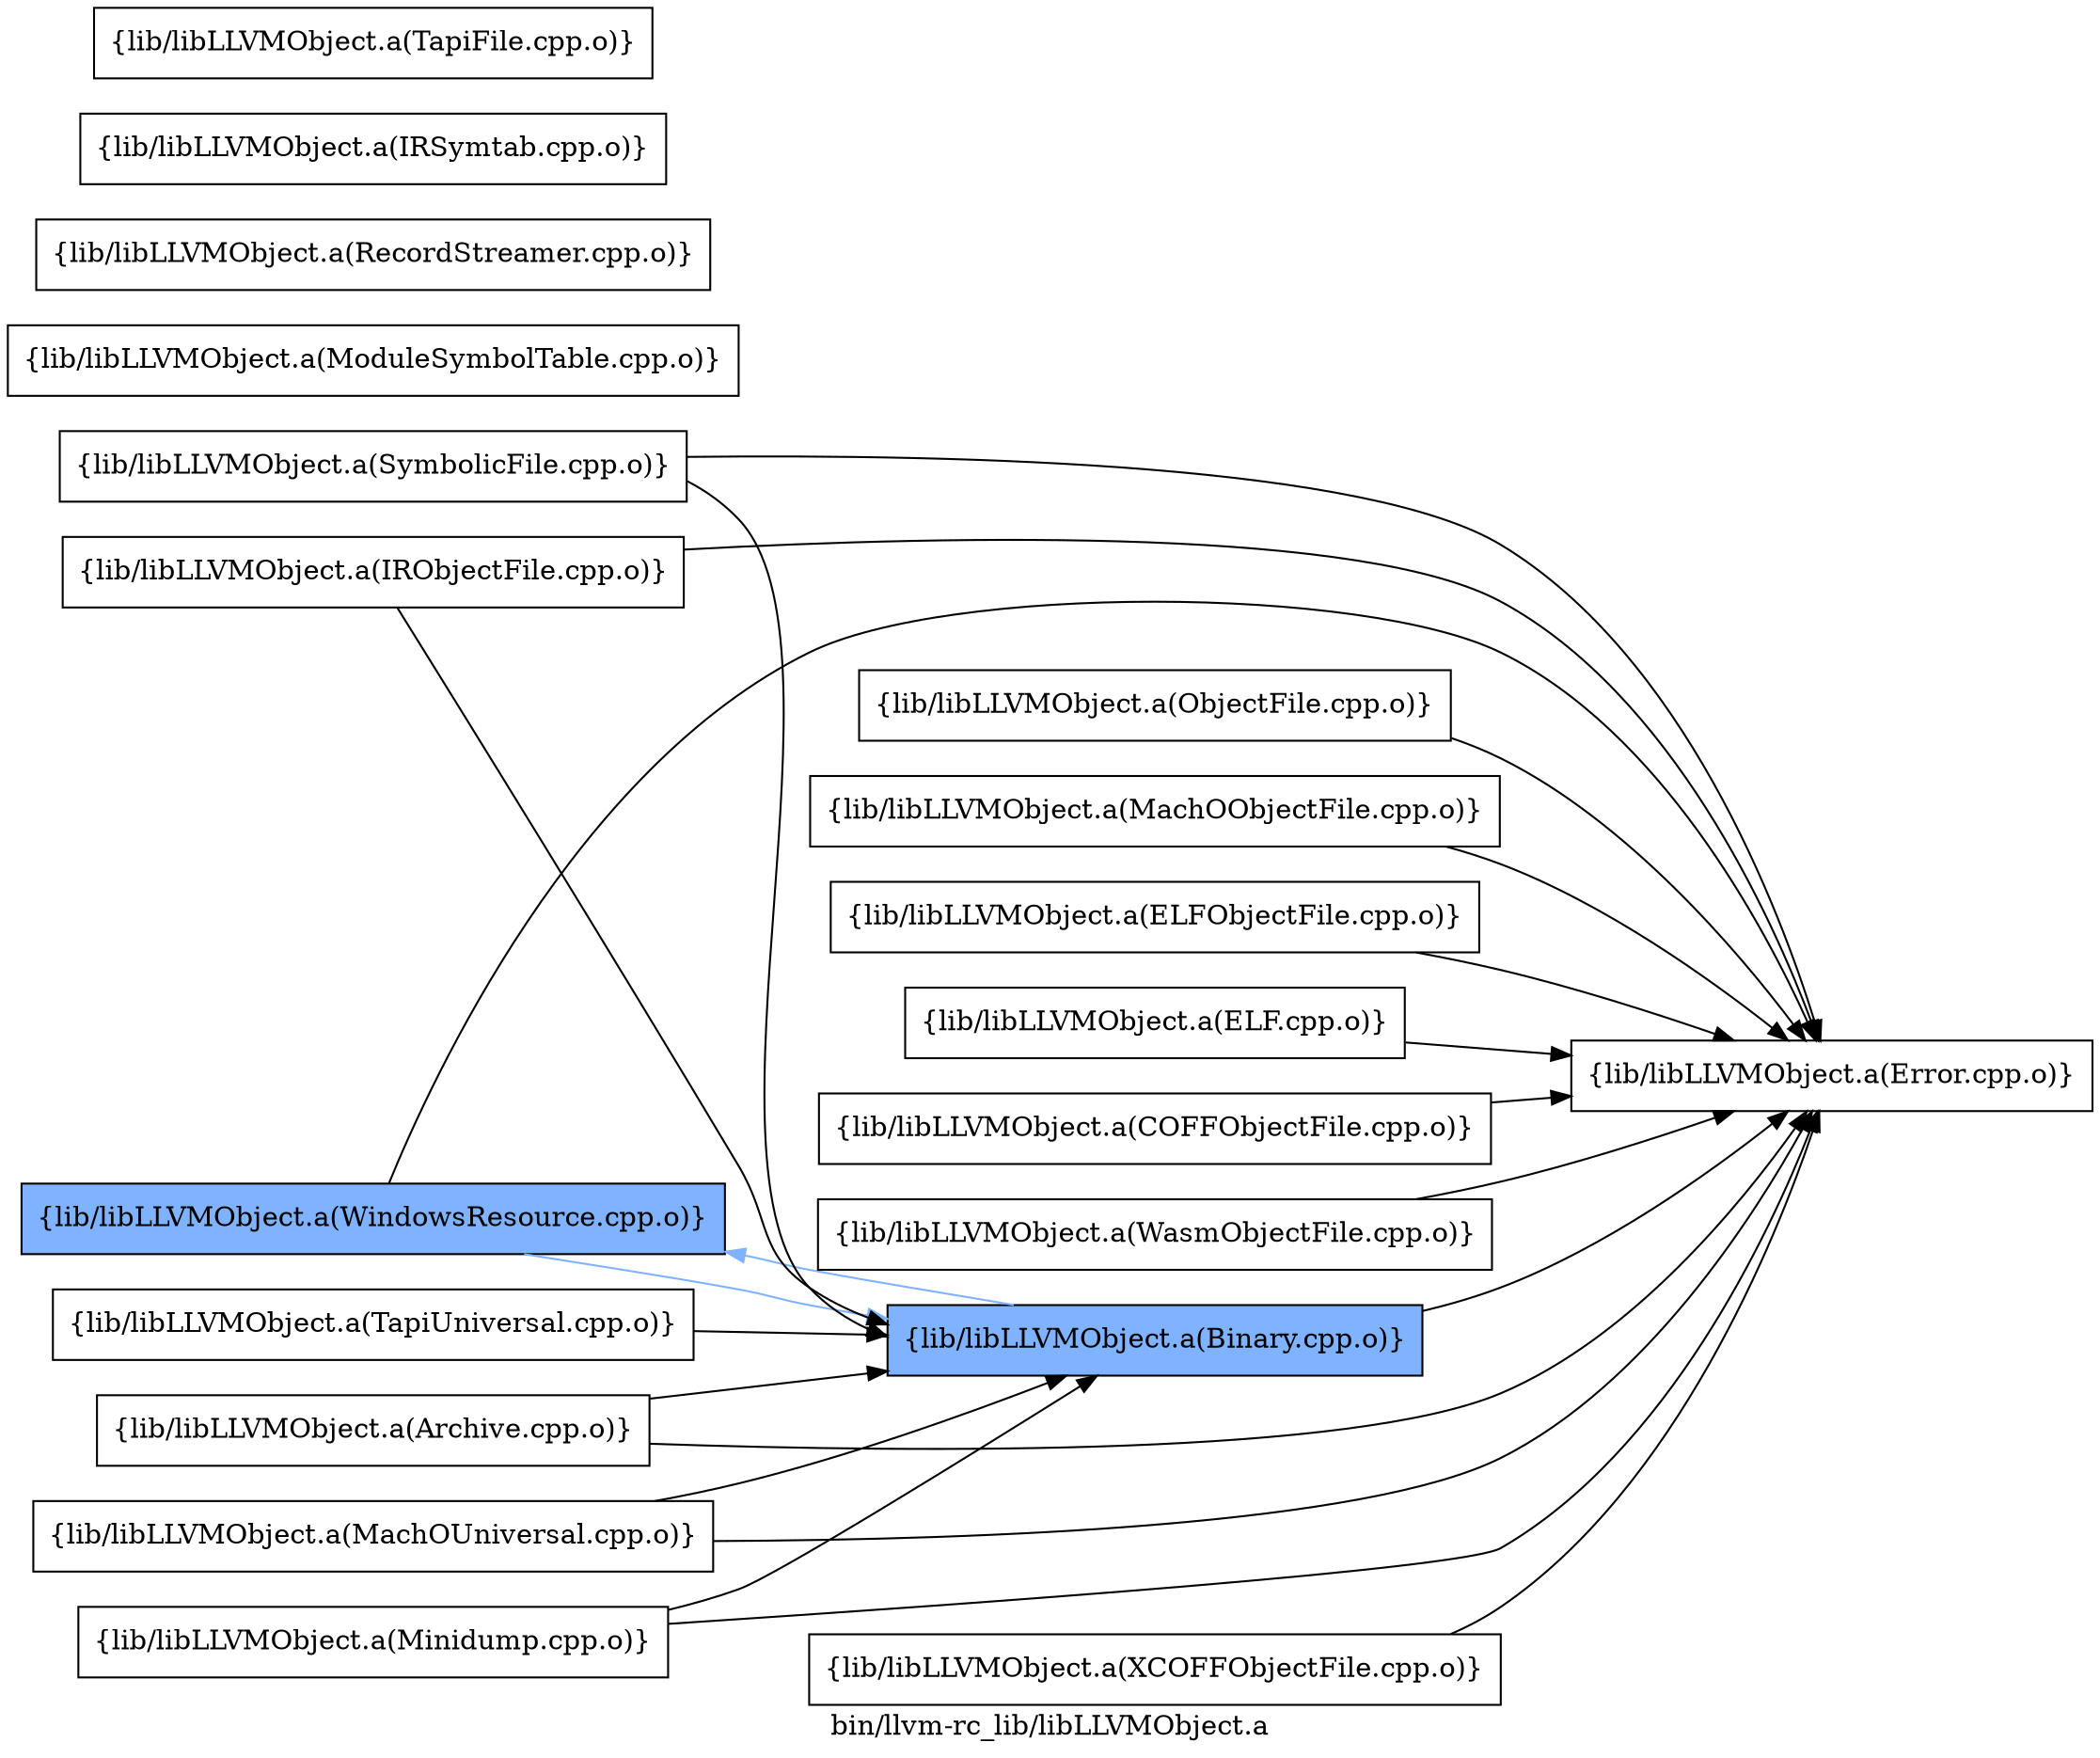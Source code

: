 digraph "bin/llvm-rc_lib/libLLVMObject.a" {
	label="bin/llvm-rc_lib/libLLVMObject.a";
	rankdir=LR;
	{ rank=same; Node0x5628b66b65f8;  }

	Node0x5628b66b65f8 [shape=record,shape=box,group=1,style=filled,fillcolor="0.600000 0.5 1",label="{lib/libLLVMObject.a(WindowsResource.cpp.o)}"];
	Node0x5628b66b65f8 -> Node0x5628b66b5e78;
	Node0x5628b66b65f8 -> Node0x5628b66b5748[color="0.600000 0.5 1"];
	Node0x5628b66b5e78 [shape=record,shape=box,group=0,label="{lib/libLLVMObject.a(Error.cpp.o)}"];
	Node0x5628b66b5748 [shape=record,shape=box,group=1,style=filled,fillcolor="0.600000 0.5 1",label="{lib/libLLVMObject.a(Binary.cpp.o)}"];
	Node0x5628b66b5748 -> Node0x5628b66b65f8[color="0.600000 0.5 1"];
	Node0x5628b66b5748 -> Node0x5628b66b5e78;
	Node0x5628b66b5e28 [shape=record,shape=box,group=0,label="{lib/libLLVMObject.a(SymbolicFile.cpp.o)}"];
	Node0x5628b66b5e28 -> Node0x5628b66b5e78;
	Node0x5628b66b5e28 -> Node0x5628b66b5748;
	Node0x5628b66b6508 [shape=record,shape=box,group=0,label="{lib/libLLVMObject.a(ObjectFile.cpp.o)}"];
	Node0x5628b66b6508 -> Node0x5628b66b5e78;
	Node0x5628b66b6d28 [shape=record,shape=box,group=0,label="{lib/libLLVMObject.a(MachOObjectFile.cpp.o)}"];
	Node0x5628b66b6d28 -> Node0x5628b66b5e78;
	Node0x5628b66b7318 [shape=record,shape=box,group=0,label="{lib/libLLVMObject.a(ELFObjectFile.cpp.o)}"];
	Node0x5628b66b7318 -> Node0x5628b66b5e78;
	Node0x5628b66b7a98 [shape=record,shape=box,group=0,label="{lib/libLLVMObject.a(ELF.cpp.o)}"];
	Node0x5628b66b7a98 -> Node0x5628b66b5e78;
	Node0x5628b66b8358 [shape=record,shape=box,group=0,label="{lib/libLLVMObject.a(COFFObjectFile.cpp.o)}"];
	Node0x5628b66b8358 -> Node0x5628b66b5e78;
	Node0x5628b66b8ad8 [shape=record,shape=box,group=0,label="{lib/libLLVMObject.a(WasmObjectFile.cpp.o)}"];
	Node0x5628b66b8ad8 -> Node0x5628b66b5e78;
	Node0x5628b66b8ee8 [shape=record,shape=box,group=0,label="{lib/libLLVMObject.a(IRObjectFile.cpp.o)}"];
	Node0x5628b66b8ee8 -> Node0x5628b66b5e78;
	Node0x5628b66b8ee8 -> Node0x5628b66b5748;
	Node0x5628b66bcc28 [shape=record,shape=box,group=0,label="{lib/libLLVMObject.a(ModuleSymbolTable.cpp.o)}"];
	Node0x5628b66bb008 [shape=record,shape=box,group=0,label="{lib/libLLVMObject.a(RecordStreamer.cpp.o)}"];
	Node0x5628b66ba978 [shape=record,shape=box,group=0,label="{lib/libLLVMObject.a(IRSymtab.cpp.o)}"];
	Node0x5628b66bb5f8 [shape=record,shape=box,group=0,label="{lib/libLLVMObject.a(Archive.cpp.o)}"];
	Node0x5628b66bb5f8 -> Node0x5628b66b5e78;
	Node0x5628b66bb5f8 -> Node0x5628b66b5748;
	Node0x5628b66b9f78 [shape=record,shape=box,group=0,label="{lib/libLLVMObject.a(MachOUniversal.cpp.o)}"];
	Node0x5628b66b9f78 -> Node0x5628b66b5e78;
	Node0x5628b66b9f78 -> Node0x5628b66b5748;
	Node0x5628b66ba6a8 [shape=record,shape=box,group=0,label="{lib/libLLVMObject.a(Minidump.cpp.o)}"];
	Node0x5628b66ba6a8 -> Node0x5628b66b5e78;
	Node0x5628b66ba6a8 -> Node0x5628b66b5748;
	Node0x5628b66b9988 [shape=record,shape=box,group=0,label="{lib/libLLVMObject.a(TapiUniversal.cpp.o)}"];
	Node0x5628b66b9988 -> Node0x5628b66b5748;
	Node0x5628b66b8da8 [shape=record,shape=box,group=0,label="{lib/libLLVMObject.a(TapiFile.cpp.o)}"];
	Node0x5628b66b7f98 [shape=record,shape=box,group=0,label="{lib/libLLVMObject.a(XCOFFObjectFile.cpp.o)}"];
	Node0x5628b66b7f98 -> Node0x5628b66b5e78;
}
